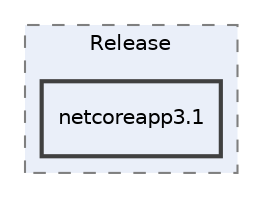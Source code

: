 digraph "C:/Users/Remey/Desktop/sae01_v3/SAE01_v2/SAE01/obj/Release/netcoreapp3.1"
{
 // LATEX_PDF_SIZE
  edge [fontname="Helvetica",fontsize="10",labelfontname="Helvetica",labelfontsize="10"];
  node [fontname="Helvetica",fontsize="10",shape=record];
  compound=true
  subgraph clusterdir_519d680f3895daf16cdc321bf46e4938 {
    graph [ bgcolor="#eaeff9", pencolor="grey50", style="filled,dashed,", label="Release", fontname="Helvetica", fontsize="10", URL="dir_519d680f3895daf16cdc321bf46e4938.html"]
  dir_e52520931db4c7d724d2a9bcdfb42858 [shape=box, label="netcoreapp3.1", style="filled,bold,", fillcolor="#eaeff9", color="grey25", URL="dir_e52520931db4c7d724d2a9bcdfb42858.html"];
  }
}
